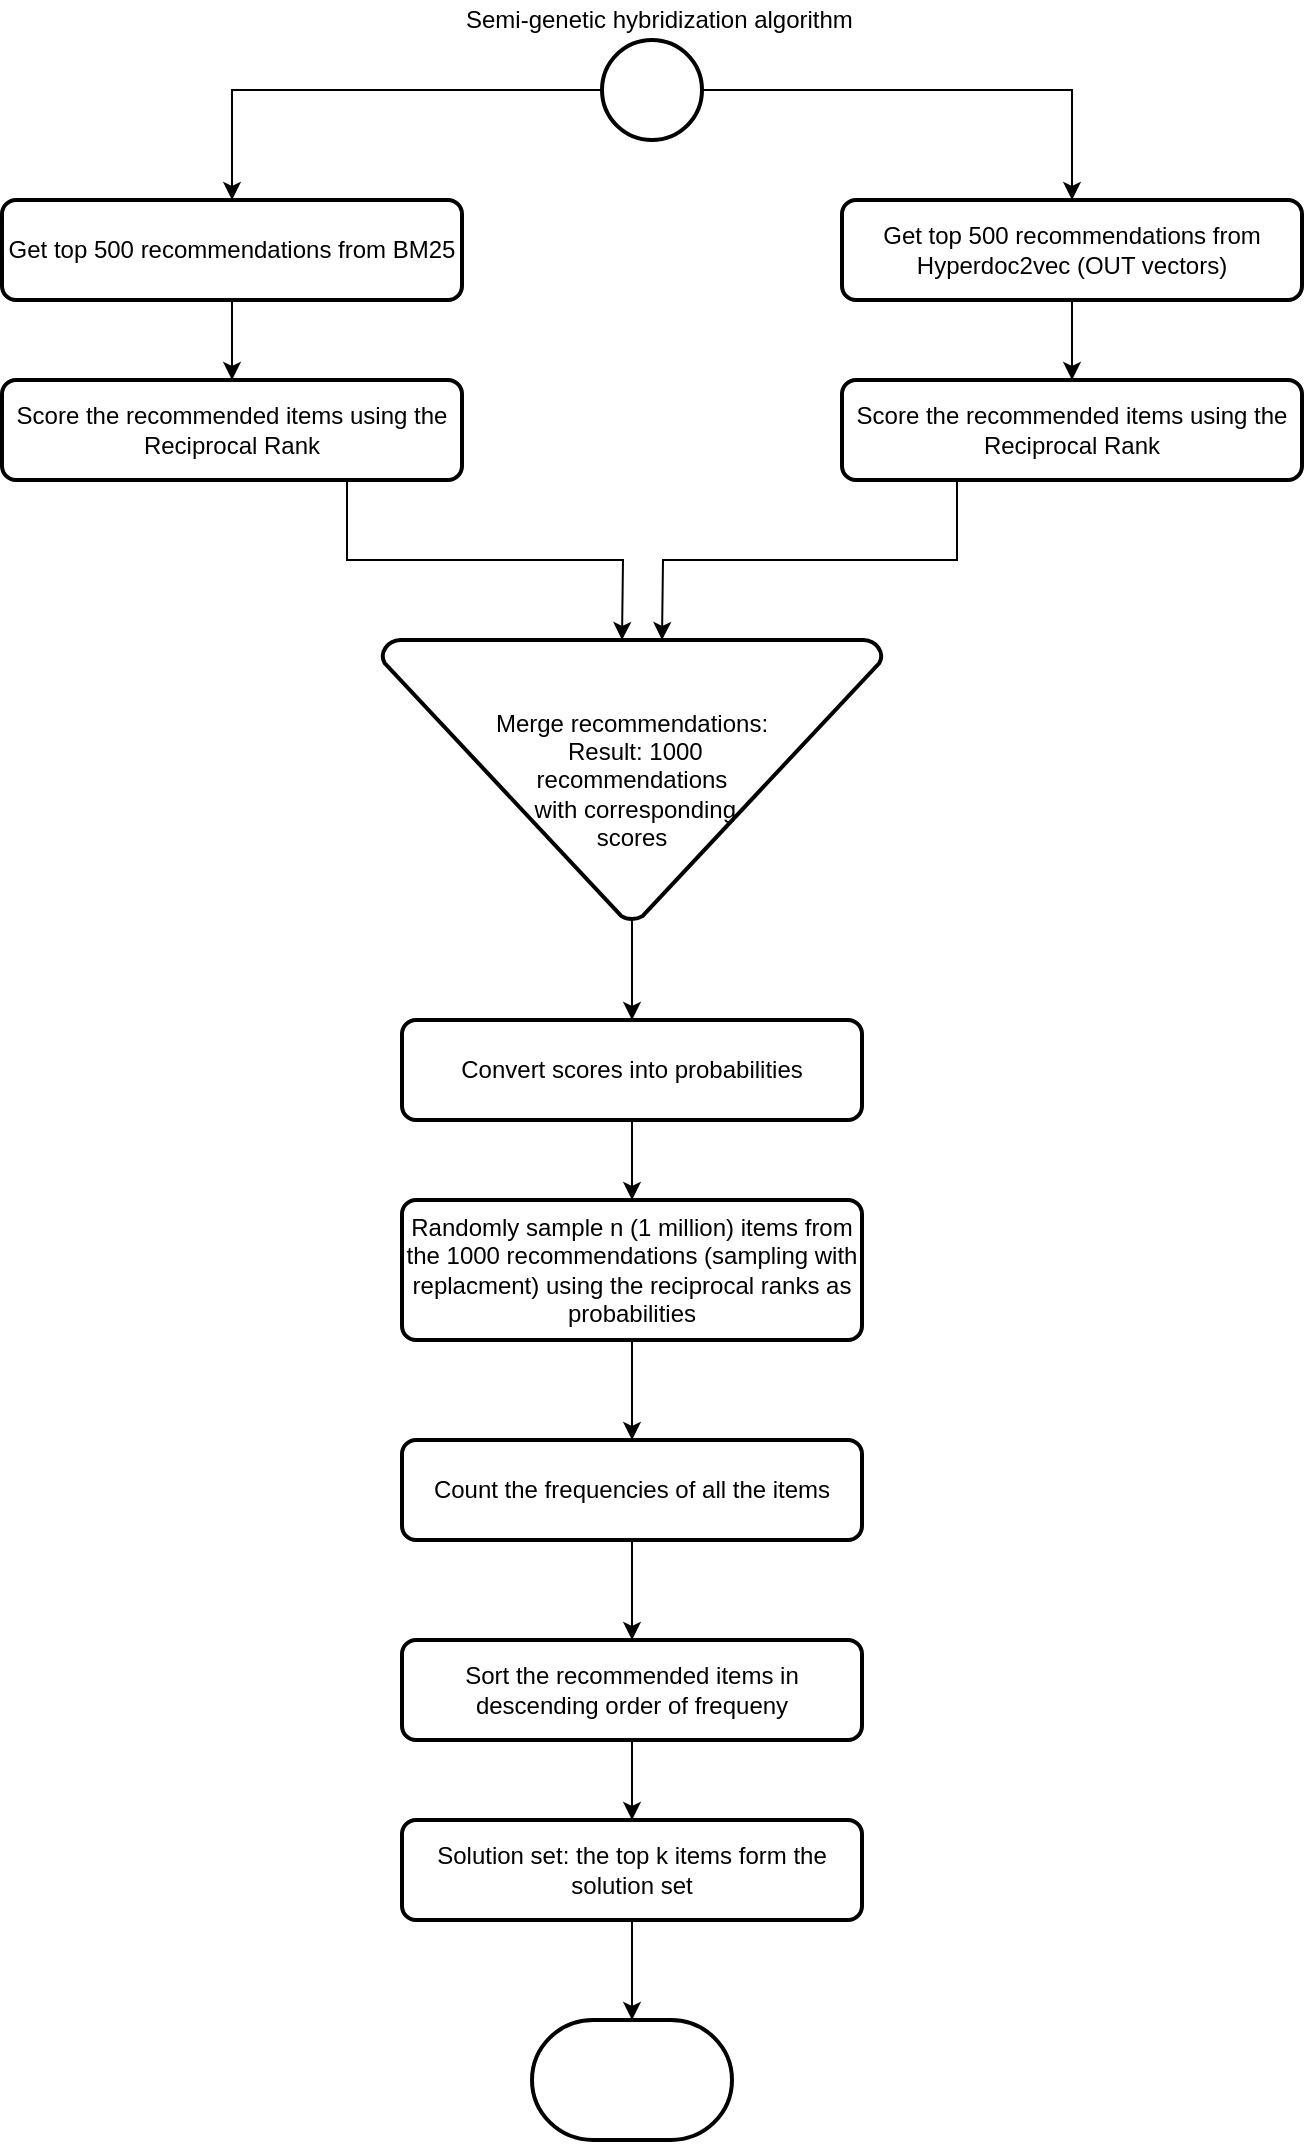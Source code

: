 <mxfile version="10.7.5" type="device"><diagram id="fcG39IEUUNaKXISuYd9n" name="Page-1"><mxGraphModel dx="824" dy="496" grid="1" gridSize="10" guides="1" tooltips="1" connect="1" arrows="1" fold="1" page="1" pageScale="1" pageWidth="827" pageHeight="1169" math="0" shadow="0"><root><mxCell id="0"/><mxCell id="1" parent="0"/><mxCell id="L6Yh2H6nHrJk39LWhXnq-15" style="edgeStyle=orthogonalEdgeStyle;rounded=0;orthogonalLoop=1;jettySize=auto;html=1;exitX=0.5;exitY=1;exitDx=0;exitDy=0;exitPerimeter=0;entryX=0.5;entryY=0;entryDx=0;entryDy=0;" parent="1" source="L6Yh2H6nHrJk39LWhXnq-2" target="L6Yh2H6nHrJk39LWhXnq-5" edge="1"><mxGeometry relative="1" as="geometry"/></mxCell><mxCell id="L6Yh2H6nHrJk39LWhXnq-16" style="edgeStyle=orthogonalEdgeStyle;rounded=0;orthogonalLoop=1;jettySize=auto;html=1;exitX=0.5;exitY=0;exitDx=0;exitDy=0;exitPerimeter=0;entryX=0.5;entryY=0;entryDx=0;entryDy=0;" parent="1" source="L6Yh2H6nHrJk39LWhXnq-2" target="L6Yh2H6nHrJk39LWhXnq-6" edge="1"><mxGeometry relative="1" as="geometry"/></mxCell><mxCell id="L6Yh2H6nHrJk39LWhXnq-2" value="" style="strokeWidth=2;html=1;shape=mxgraph.flowchart.start_2;whiteSpace=wrap;direction=south;" parent="1" vertex="1"><mxGeometry x="370" y="80" width="50" height="50" as="geometry"/></mxCell><mxCell id="L6Yh2H6nHrJk39LWhXnq-3" value="Semi-genetic hybridization algorithm" style="text;html=1;resizable=0;points=[];autosize=1;align=left;verticalAlign=top;spacingTop=-4;" parent="1" vertex="1"><mxGeometry x="300" y="60" width="210" height="20" as="geometry"/></mxCell><mxCell id="L6Yh2H6nHrJk39LWhXnq-8" style="edgeStyle=orthogonalEdgeStyle;rounded=0;orthogonalLoop=1;jettySize=auto;html=1;exitX=0.5;exitY=1;exitDx=0;exitDy=0;" parent="1" source="L6Yh2H6nHrJk39LWhXnq-5" edge="1"><mxGeometry relative="1" as="geometry"><mxPoint x="185" y="250" as="targetPoint"/></mxGeometry></mxCell><mxCell id="L6Yh2H6nHrJk39LWhXnq-5" value="Get top 500 recommendations from BM25" style="rounded=1;whiteSpace=wrap;html=1;absoluteArcSize=1;arcSize=14;strokeWidth=2;" parent="1" vertex="1"><mxGeometry x="70" y="160" width="230" height="50" as="geometry"/></mxCell><mxCell id="L6Yh2H6nHrJk39LWhXnq-9" style="edgeStyle=orthogonalEdgeStyle;rounded=0;orthogonalLoop=1;jettySize=auto;html=1;exitX=0.5;exitY=1;exitDx=0;exitDy=0;" parent="1" source="L6Yh2H6nHrJk39LWhXnq-6" edge="1"><mxGeometry relative="1" as="geometry"><mxPoint x="605" y="250" as="targetPoint"/></mxGeometry></mxCell><mxCell id="L6Yh2H6nHrJk39LWhXnq-6" value="Get top 500 recommendations from Hyperdoc2vec (OUT vectors)" style="rounded=1;whiteSpace=wrap;html=1;absoluteArcSize=1;arcSize=14;strokeWidth=2;" parent="1" vertex="1"><mxGeometry x="490" y="160" width="230" height="50" as="geometry"/></mxCell><mxCell id="L6Yh2H6nHrJk39LWhXnq-12" style="edgeStyle=orthogonalEdgeStyle;rounded=0;orthogonalLoop=1;jettySize=auto;html=1;exitX=0.75;exitY=1;exitDx=0;exitDy=0;" parent="1" source="L6Yh2H6nHrJk39LWhXnq-10" edge="1"><mxGeometry relative="1" as="geometry"><mxPoint x="380" y="380" as="targetPoint"/></mxGeometry></mxCell><mxCell id="L6Yh2H6nHrJk39LWhXnq-10" value="Score the recommended items using the Reciprocal Rank" style="rounded=1;whiteSpace=wrap;html=1;absoluteArcSize=1;arcSize=14;strokeWidth=2;" parent="1" vertex="1"><mxGeometry x="70" y="250" width="230" height="50" as="geometry"/></mxCell><mxCell id="L6Yh2H6nHrJk39LWhXnq-13" style="edgeStyle=orthogonalEdgeStyle;rounded=0;orthogonalLoop=1;jettySize=auto;html=1;exitX=0.25;exitY=1;exitDx=0;exitDy=0;" parent="1" source="L6Yh2H6nHrJk39LWhXnq-11" edge="1"><mxGeometry relative="1" as="geometry"><mxPoint x="400" y="380" as="targetPoint"/></mxGeometry></mxCell><mxCell id="L6Yh2H6nHrJk39LWhXnq-11" value="Score the recommended items using the Reciprocal Rank" style="rounded=1;whiteSpace=wrap;html=1;absoluteArcSize=1;arcSize=14;strokeWidth=2;" parent="1" vertex="1"><mxGeometry x="490" y="250" width="230" height="50" as="geometry"/></mxCell><mxCell id="L6Yh2H6nHrJk39LWhXnq-17" style="edgeStyle=orthogonalEdgeStyle;rounded=0;orthogonalLoop=1;jettySize=auto;html=1;exitX=0.5;exitY=1;exitDx=0;exitDy=0;exitPerimeter=0;" parent="1" source="L6Yh2H6nHrJk39LWhXnq-14" edge="1"><mxGeometry relative="1" as="geometry"><mxPoint x="385" y="570" as="targetPoint"/></mxGeometry></mxCell><mxCell id="L6Yh2H6nHrJk39LWhXnq-14" value="Merge recommendations:&lt;br&gt;&amp;nbsp;Result: 1000 &lt;br&gt;recommendations&lt;br&gt;&amp;nbsp;with corresponding &lt;br&gt;scores" style="strokeWidth=2;html=1;shape=mxgraph.flowchart.merge_or_storage;whiteSpace=wrap;" parent="1" vertex="1"><mxGeometry x="260" y="380" width="250" height="140" as="geometry"/></mxCell><mxCell id="nPm1ZoqliKsyE9X-300I-3" value="" style="edgeStyle=orthogonalEdgeStyle;rounded=0;orthogonalLoop=1;jettySize=auto;html=1;" edge="1" parent="1" source="L6Yh2H6nHrJk39LWhXnq-18" target="L6Yh2H6nHrJk39LWhXnq-19"><mxGeometry relative="1" as="geometry"/></mxCell><mxCell id="L6Yh2H6nHrJk39LWhXnq-18" value="Randomly sample n (1 million) items from the 1000 recommendations (sampling with replacment) using the reciprocal ranks as probabilities" style="rounded=1;whiteSpace=wrap;html=1;absoluteArcSize=1;arcSize=14;strokeWidth=2;" parent="1" vertex="1"><mxGeometry x="270" y="660" width="230" height="70" as="geometry"/></mxCell><mxCell id="L6Yh2H6nHrJk39LWhXnq-23" style="edgeStyle=orthogonalEdgeStyle;rounded=0;orthogonalLoop=1;jettySize=auto;html=1;exitX=0.5;exitY=1;exitDx=0;exitDy=0;entryX=0.5;entryY=0;entryDx=0;entryDy=0;" parent="1" source="L6Yh2H6nHrJk39LWhXnq-19" target="L6Yh2H6nHrJk39LWhXnq-21" edge="1"><mxGeometry relative="1" as="geometry"/></mxCell><mxCell id="L6Yh2H6nHrJk39LWhXnq-19" value="Count the frequencies of all the items" style="rounded=1;whiteSpace=wrap;html=1;absoluteArcSize=1;arcSize=14;strokeWidth=2;" parent="1" vertex="1"><mxGeometry x="270" y="780" width="230" height="50" as="geometry"/></mxCell><mxCell id="nPm1ZoqliKsyE9X-300I-1" style="edgeStyle=orthogonalEdgeStyle;rounded=0;orthogonalLoop=1;jettySize=auto;html=1;exitX=0.5;exitY=1;exitDx=0;exitDy=0;entryX=0.5;entryY=0;entryDx=0;entryDy=0;" edge="1" parent="1" source="L6Yh2H6nHrJk39LWhXnq-21" target="L6Yh2H6nHrJk39LWhXnq-25"><mxGeometry relative="1" as="geometry"/></mxCell><mxCell id="L6Yh2H6nHrJk39LWhXnq-21" value="Sort the recommended items in descending order of frequeny" style="rounded=1;whiteSpace=wrap;html=1;absoluteArcSize=1;arcSize=14;strokeWidth=2;" parent="1" vertex="1"><mxGeometry x="270" y="880" width="230" height="50" as="geometry"/></mxCell><mxCell id="L6Yh2H6nHrJk39LWhXnq-28" style="edgeStyle=orthogonalEdgeStyle;rounded=0;orthogonalLoop=1;jettySize=auto;html=1;exitX=0.5;exitY=1;exitDx=0;exitDy=0;" parent="1" source="L6Yh2H6nHrJk39LWhXnq-25" target="L6Yh2H6nHrJk39LWhXnq-26" edge="1"><mxGeometry relative="1" as="geometry"/></mxCell><mxCell id="L6Yh2H6nHrJk39LWhXnq-25" value="Solution set: the top k items form the solution set" style="rounded=1;whiteSpace=wrap;html=1;absoluteArcSize=1;arcSize=14;strokeWidth=2;" parent="1" vertex="1"><mxGeometry x="270" y="970" width="230" height="50" as="geometry"/></mxCell><mxCell id="L6Yh2H6nHrJk39LWhXnq-26" value="" style="strokeWidth=2;html=1;shape=mxgraph.flowchart.terminator;whiteSpace=wrap;" parent="1" vertex="1"><mxGeometry x="335" y="1070" width="100" height="60" as="geometry"/></mxCell><mxCell id="nPm1ZoqliKsyE9X-300I-4" value="" style="edgeStyle=orthogonalEdgeStyle;rounded=0;orthogonalLoop=1;jettySize=auto;html=1;" edge="1" parent="1" source="nPm1ZoqliKsyE9X-300I-2" target="L6Yh2H6nHrJk39LWhXnq-18"><mxGeometry relative="1" as="geometry"/></mxCell><mxCell id="nPm1ZoqliKsyE9X-300I-2" value="Convert scores into probabilities" style="rounded=1;whiteSpace=wrap;html=1;absoluteArcSize=1;arcSize=14;strokeWidth=2;" vertex="1" parent="1"><mxGeometry x="270" y="570" width="230" height="50" as="geometry"/></mxCell></root></mxGraphModel></diagram></mxfile>